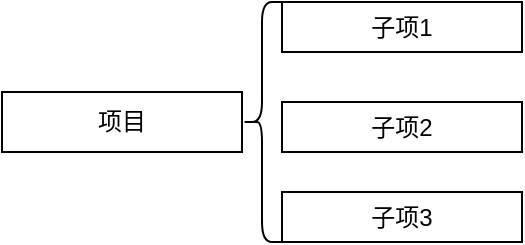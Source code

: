 <mxfile version="16.5.6" type="github">
  <diagram id="YGL4_LU6Wryx0pnacia-" name="Page-1">
    <mxGraphModel dx="1550" dy="844" grid="1" gridSize="10" guides="1" tooltips="1" connect="1" arrows="1" fold="1" page="1" pageScale="1" pageWidth="827" pageHeight="1169" math="0" shadow="0">
      <root>
        <mxCell id="0" />
        <mxCell id="1" parent="0" />
        <mxCell id="nmOukB2l_b2BBjUmnGJQ-1" value="项目" style="rounded=0;whiteSpace=wrap;html=1;" vertex="1" parent="1">
          <mxGeometry x="90" y="140" width="120" height="30" as="geometry" />
        </mxCell>
        <mxCell id="nmOukB2l_b2BBjUmnGJQ-2" value="" style="shape=curlyBracket;whiteSpace=wrap;html=1;rounded=1;" vertex="1" parent="1">
          <mxGeometry x="210" y="95" width="20" height="120" as="geometry" />
        </mxCell>
        <mxCell id="nmOukB2l_b2BBjUmnGJQ-4" value="子项1" style="rounded=0;whiteSpace=wrap;html=1;" vertex="1" parent="1">
          <mxGeometry x="230" y="95" width="120" height="25" as="geometry" />
        </mxCell>
        <mxCell id="nmOukB2l_b2BBjUmnGJQ-5" value="子项2" style="rounded=0;whiteSpace=wrap;html=1;" vertex="1" parent="1">
          <mxGeometry x="230" y="145" width="120" height="25" as="geometry" />
        </mxCell>
        <mxCell id="nmOukB2l_b2BBjUmnGJQ-6" value="子项3" style="rounded=0;whiteSpace=wrap;html=1;" vertex="1" parent="1">
          <mxGeometry x="230" y="190" width="120" height="25" as="geometry" />
        </mxCell>
      </root>
    </mxGraphModel>
  </diagram>
</mxfile>
